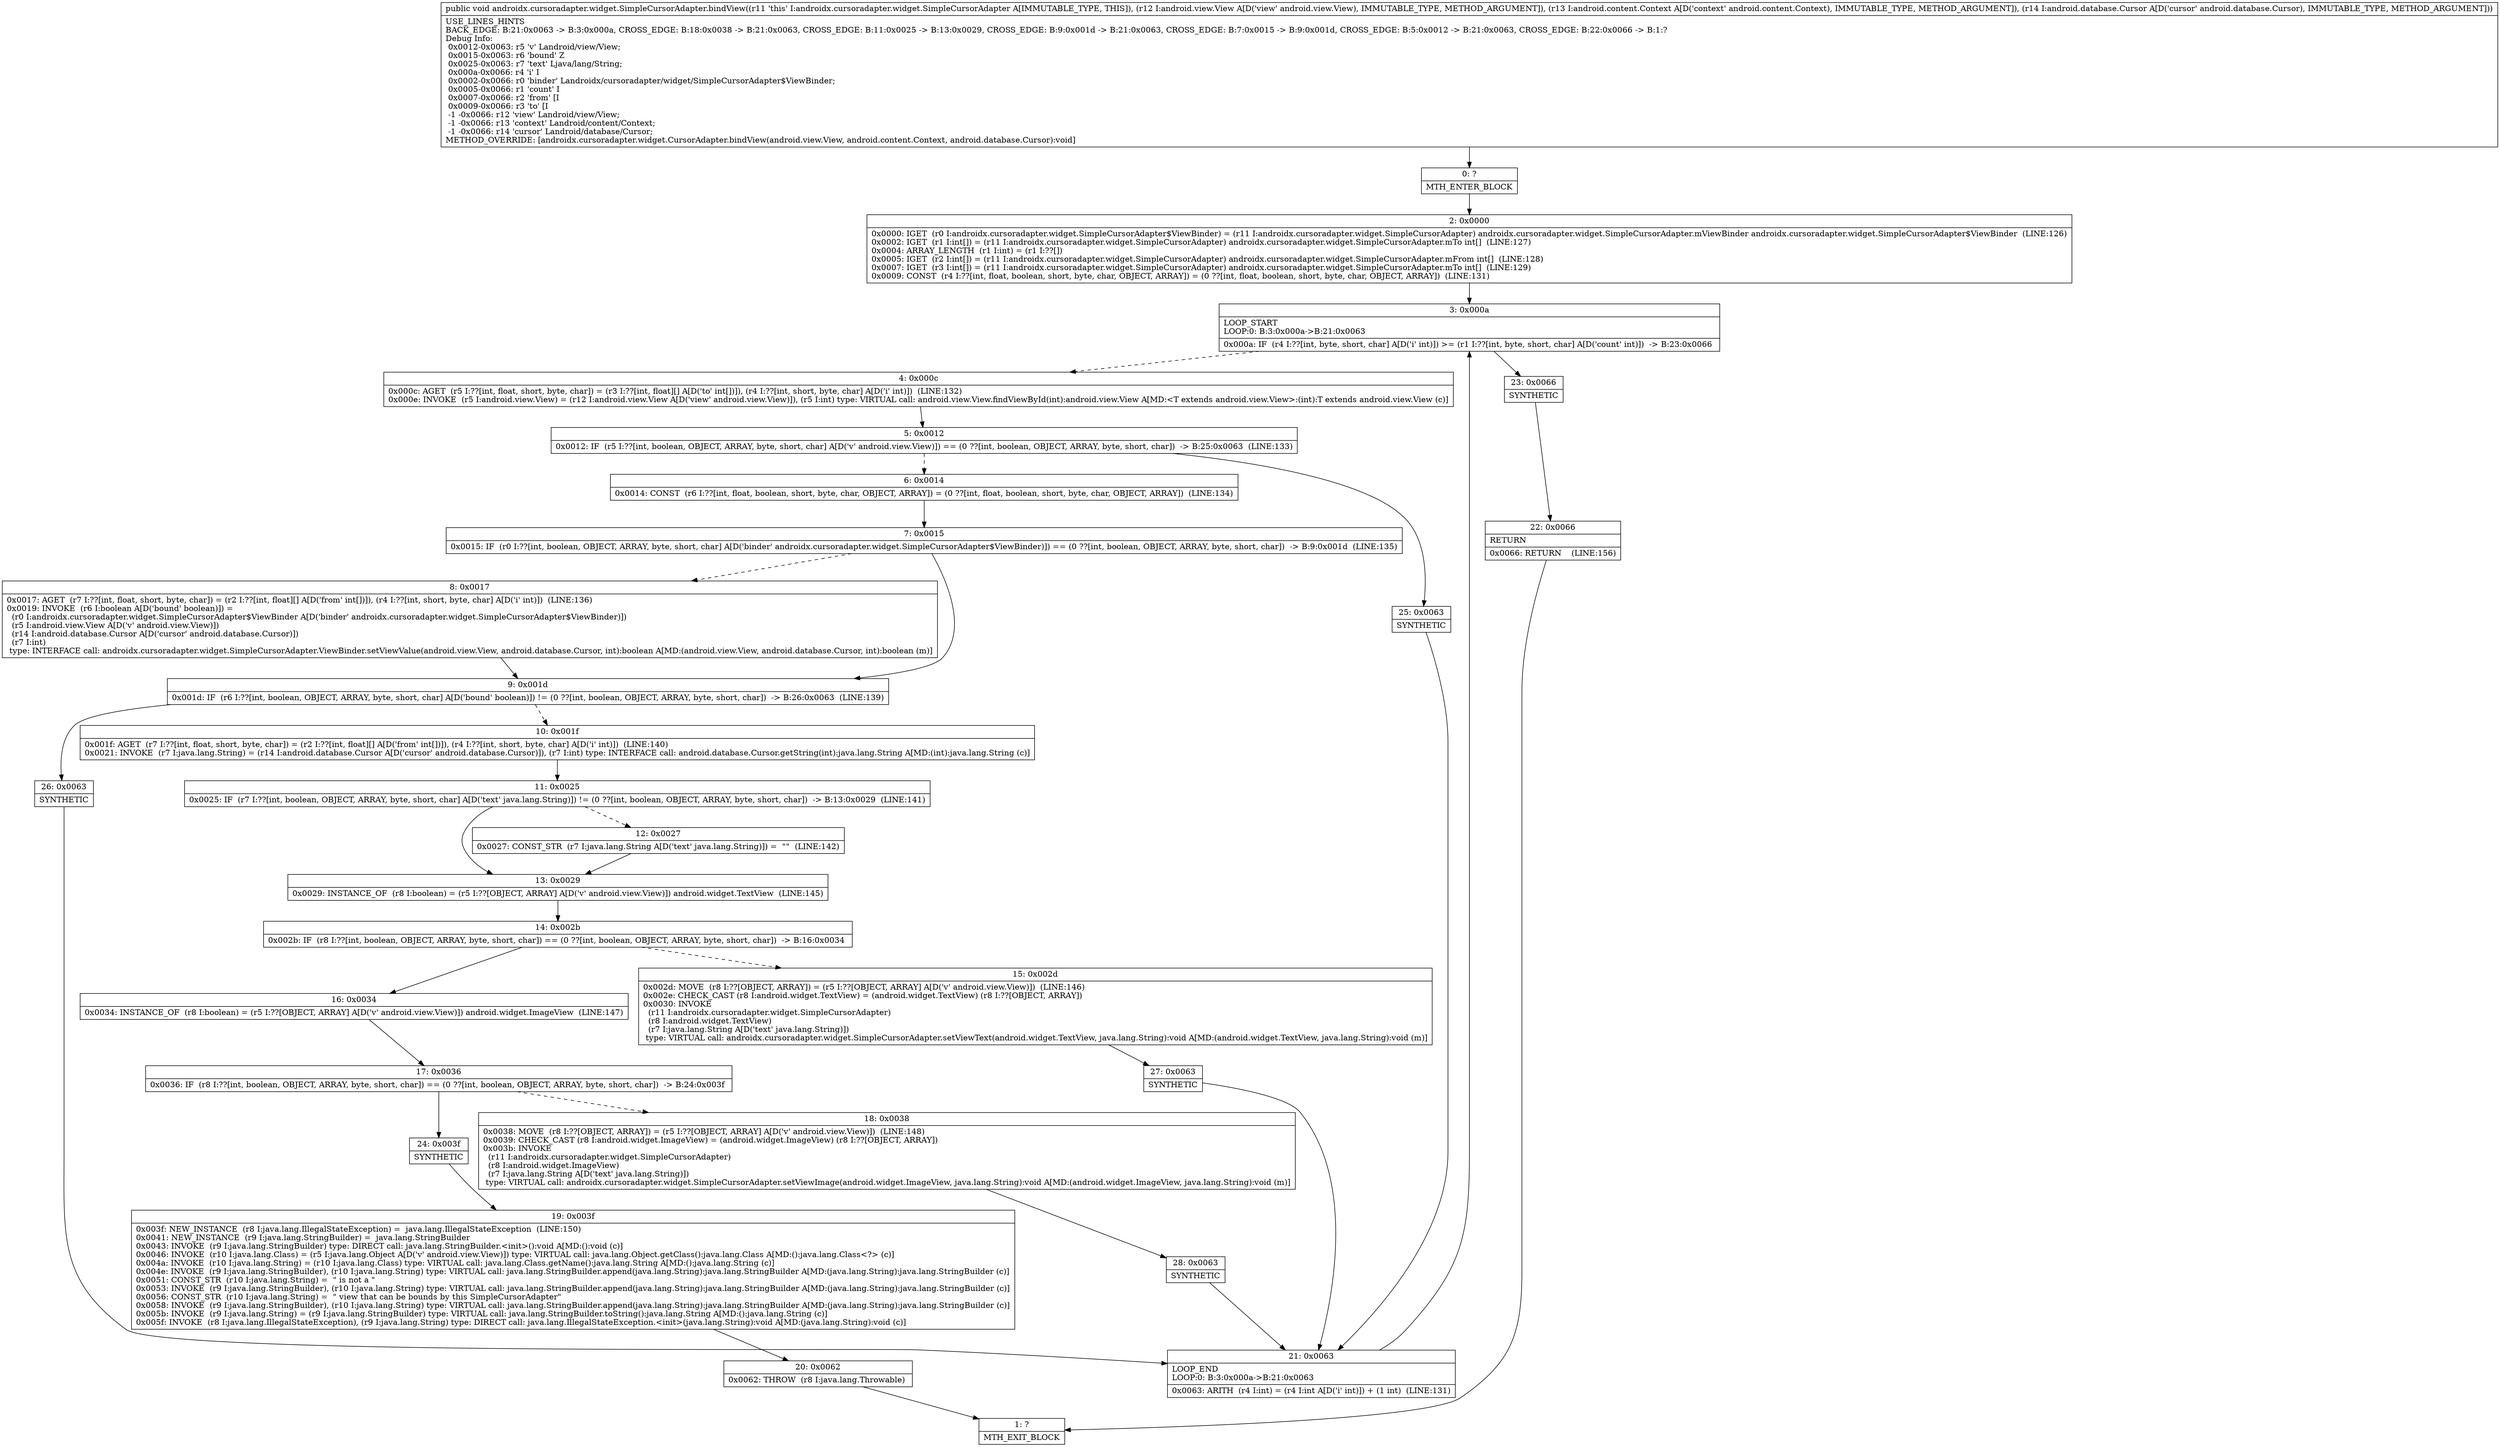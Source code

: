 digraph "CFG forandroidx.cursoradapter.widget.SimpleCursorAdapter.bindView(Landroid\/view\/View;Landroid\/content\/Context;Landroid\/database\/Cursor;)V" {
Node_0 [shape=record,label="{0\:\ ?|MTH_ENTER_BLOCK\l}"];
Node_2 [shape=record,label="{2\:\ 0x0000|0x0000: IGET  (r0 I:androidx.cursoradapter.widget.SimpleCursorAdapter$ViewBinder) = (r11 I:androidx.cursoradapter.widget.SimpleCursorAdapter) androidx.cursoradapter.widget.SimpleCursorAdapter.mViewBinder androidx.cursoradapter.widget.SimpleCursorAdapter$ViewBinder  (LINE:126)\l0x0002: IGET  (r1 I:int[]) = (r11 I:androidx.cursoradapter.widget.SimpleCursorAdapter) androidx.cursoradapter.widget.SimpleCursorAdapter.mTo int[]  (LINE:127)\l0x0004: ARRAY_LENGTH  (r1 I:int) = (r1 I:??[]) \l0x0005: IGET  (r2 I:int[]) = (r11 I:androidx.cursoradapter.widget.SimpleCursorAdapter) androidx.cursoradapter.widget.SimpleCursorAdapter.mFrom int[]  (LINE:128)\l0x0007: IGET  (r3 I:int[]) = (r11 I:androidx.cursoradapter.widget.SimpleCursorAdapter) androidx.cursoradapter.widget.SimpleCursorAdapter.mTo int[]  (LINE:129)\l0x0009: CONST  (r4 I:??[int, float, boolean, short, byte, char, OBJECT, ARRAY]) = (0 ??[int, float, boolean, short, byte, char, OBJECT, ARRAY])  (LINE:131)\l}"];
Node_3 [shape=record,label="{3\:\ 0x000a|LOOP_START\lLOOP:0: B:3:0x000a\-\>B:21:0x0063\l|0x000a: IF  (r4 I:??[int, byte, short, char] A[D('i' int)]) \>= (r1 I:??[int, byte, short, char] A[D('count' int)])  \-\> B:23:0x0066 \l}"];
Node_4 [shape=record,label="{4\:\ 0x000c|0x000c: AGET  (r5 I:??[int, float, short, byte, char]) = (r3 I:??[int, float][] A[D('to' int[])]), (r4 I:??[int, short, byte, char] A[D('i' int)])  (LINE:132)\l0x000e: INVOKE  (r5 I:android.view.View) = (r12 I:android.view.View A[D('view' android.view.View)]), (r5 I:int) type: VIRTUAL call: android.view.View.findViewById(int):android.view.View A[MD:\<T extends android.view.View\>:(int):T extends android.view.View (c)]\l}"];
Node_5 [shape=record,label="{5\:\ 0x0012|0x0012: IF  (r5 I:??[int, boolean, OBJECT, ARRAY, byte, short, char] A[D('v' android.view.View)]) == (0 ??[int, boolean, OBJECT, ARRAY, byte, short, char])  \-\> B:25:0x0063  (LINE:133)\l}"];
Node_6 [shape=record,label="{6\:\ 0x0014|0x0014: CONST  (r6 I:??[int, float, boolean, short, byte, char, OBJECT, ARRAY]) = (0 ??[int, float, boolean, short, byte, char, OBJECT, ARRAY])  (LINE:134)\l}"];
Node_7 [shape=record,label="{7\:\ 0x0015|0x0015: IF  (r0 I:??[int, boolean, OBJECT, ARRAY, byte, short, char] A[D('binder' androidx.cursoradapter.widget.SimpleCursorAdapter$ViewBinder)]) == (0 ??[int, boolean, OBJECT, ARRAY, byte, short, char])  \-\> B:9:0x001d  (LINE:135)\l}"];
Node_8 [shape=record,label="{8\:\ 0x0017|0x0017: AGET  (r7 I:??[int, float, short, byte, char]) = (r2 I:??[int, float][] A[D('from' int[])]), (r4 I:??[int, short, byte, char] A[D('i' int)])  (LINE:136)\l0x0019: INVOKE  (r6 I:boolean A[D('bound' boolean)]) = \l  (r0 I:androidx.cursoradapter.widget.SimpleCursorAdapter$ViewBinder A[D('binder' androidx.cursoradapter.widget.SimpleCursorAdapter$ViewBinder)])\l  (r5 I:android.view.View A[D('v' android.view.View)])\l  (r14 I:android.database.Cursor A[D('cursor' android.database.Cursor)])\l  (r7 I:int)\l type: INTERFACE call: androidx.cursoradapter.widget.SimpleCursorAdapter.ViewBinder.setViewValue(android.view.View, android.database.Cursor, int):boolean A[MD:(android.view.View, android.database.Cursor, int):boolean (m)]\l}"];
Node_9 [shape=record,label="{9\:\ 0x001d|0x001d: IF  (r6 I:??[int, boolean, OBJECT, ARRAY, byte, short, char] A[D('bound' boolean)]) != (0 ??[int, boolean, OBJECT, ARRAY, byte, short, char])  \-\> B:26:0x0063  (LINE:139)\l}"];
Node_10 [shape=record,label="{10\:\ 0x001f|0x001f: AGET  (r7 I:??[int, float, short, byte, char]) = (r2 I:??[int, float][] A[D('from' int[])]), (r4 I:??[int, short, byte, char] A[D('i' int)])  (LINE:140)\l0x0021: INVOKE  (r7 I:java.lang.String) = (r14 I:android.database.Cursor A[D('cursor' android.database.Cursor)]), (r7 I:int) type: INTERFACE call: android.database.Cursor.getString(int):java.lang.String A[MD:(int):java.lang.String (c)]\l}"];
Node_11 [shape=record,label="{11\:\ 0x0025|0x0025: IF  (r7 I:??[int, boolean, OBJECT, ARRAY, byte, short, char] A[D('text' java.lang.String)]) != (0 ??[int, boolean, OBJECT, ARRAY, byte, short, char])  \-\> B:13:0x0029  (LINE:141)\l}"];
Node_12 [shape=record,label="{12\:\ 0x0027|0x0027: CONST_STR  (r7 I:java.lang.String A[D('text' java.lang.String)]) =  \"\"  (LINE:142)\l}"];
Node_13 [shape=record,label="{13\:\ 0x0029|0x0029: INSTANCE_OF  (r8 I:boolean) = (r5 I:??[OBJECT, ARRAY] A[D('v' android.view.View)]) android.widget.TextView  (LINE:145)\l}"];
Node_14 [shape=record,label="{14\:\ 0x002b|0x002b: IF  (r8 I:??[int, boolean, OBJECT, ARRAY, byte, short, char]) == (0 ??[int, boolean, OBJECT, ARRAY, byte, short, char])  \-\> B:16:0x0034 \l}"];
Node_15 [shape=record,label="{15\:\ 0x002d|0x002d: MOVE  (r8 I:??[OBJECT, ARRAY]) = (r5 I:??[OBJECT, ARRAY] A[D('v' android.view.View)])  (LINE:146)\l0x002e: CHECK_CAST (r8 I:android.widget.TextView) = (android.widget.TextView) (r8 I:??[OBJECT, ARRAY]) \l0x0030: INVOKE  \l  (r11 I:androidx.cursoradapter.widget.SimpleCursorAdapter)\l  (r8 I:android.widget.TextView)\l  (r7 I:java.lang.String A[D('text' java.lang.String)])\l type: VIRTUAL call: androidx.cursoradapter.widget.SimpleCursorAdapter.setViewText(android.widget.TextView, java.lang.String):void A[MD:(android.widget.TextView, java.lang.String):void (m)]\l}"];
Node_27 [shape=record,label="{27\:\ 0x0063|SYNTHETIC\l}"];
Node_21 [shape=record,label="{21\:\ 0x0063|LOOP_END\lLOOP:0: B:3:0x000a\-\>B:21:0x0063\l|0x0063: ARITH  (r4 I:int) = (r4 I:int A[D('i' int)]) + (1 int)  (LINE:131)\l}"];
Node_16 [shape=record,label="{16\:\ 0x0034|0x0034: INSTANCE_OF  (r8 I:boolean) = (r5 I:??[OBJECT, ARRAY] A[D('v' android.view.View)]) android.widget.ImageView  (LINE:147)\l}"];
Node_17 [shape=record,label="{17\:\ 0x0036|0x0036: IF  (r8 I:??[int, boolean, OBJECT, ARRAY, byte, short, char]) == (0 ??[int, boolean, OBJECT, ARRAY, byte, short, char])  \-\> B:24:0x003f \l}"];
Node_18 [shape=record,label="{18\:\ 0x0038|0x0038: MOVE  (r8 I:??[OBJECT, ARRAY]) = (r5 I:??[OBJECT, ARRAY] A[D('v' android.view.View)])  (LINE:148)\l0x0039: CHECK_CAST (r8 I:android.widget.ImageView) = (android.widget.ImageView) (r8 I:??[OBJECT, ARRAY]) \l0x003b: INVOKE  \l  (r11 I:androidx.cursoradapter.widget.SimpleCursorAdapter)\l  (r8 I:android.widget.ImageView)\l  (r7 I:java.lang.String A[D('text' java.lang.String)])\l type: VIRTUAL call: androidx.cursoradapter.widget.SimpleCursorAdapter.setViewImage(android.widget.ImageView, java.lang.String):void A[MD:(android.widget.ImageView, java.lang.String):void (m)]\l}"];
Node_28 [shape=record,label="{28\:\ 0x0063|SYNTHETIC\l}"];
Node_24 [shape=record,label="{24\:\ 0x003f|SYNTHETIC\l}"];
Node_19 [shape=record,label="{19\:\ 0x003f|0x003f: NEW_INSTANCE  (r8 I:java.lang.IllegalStateException) =  java.lang.IllegalStateException  (LINE:150)\l0x0041: NEW_INSTANCE  (r9 I:java.lang.StringBuilder) =  java.lang.StringBuilder \l0x0043: INVOKE  (r9 I:java.lang.StringBuilder) type: DIRECT call: java.lang.StringBuilder.\<init\>():void A[MD:():void (c)]\l0x0046: INVOKE  (r10 I:java.lang.Class) = (r5 I:java.lang.Object A[D('v' android.view.View)]) type: VIRTUAL call: java.lang.Object.getClass():java.lang.Class A[MD:():java.lang.Class\<?\> (c)]\l0x004a: INVOKE  (r10 I:java.lang.String) = (r10 I:java.lang.Class) type: VIRTUAL call: java.lang.Class.getName():java.lang.String A[MD:():java.lang.String (c)]\l0x004e: INVOKE  (r9 I:java.lang.StringBuilder), (r10 I:java.lang.String) type: VIRTUAL call: java.lang.StringBuilder.append(java.lang.String):java.lang.StringBuilder A[MD:(java.lang.String):java.lang.StringBuilder (c)]\l0x0051: CONST_STR  (r10 I:java.lang.String) =  \" is not a \" \l0x0053: INVOKE  (r9 I:java.lang.StringBuilder), (r10 I:java.lang.String) type: VIRTUAL call: java.lang.StringBuilder.append(java.lang.String):java.lang.StringBuilder A[MD:(java.lang.String):java.lang.StringBuilder (c)]\l0x0056: CONST_STR  (r10 I:java.lang.String) =  \" view that can be bounds by this SimpleCursorAdapter\" \l0x0058: INVOKE  (r9 I:java.lang.StringBuilder), (r10 I:java.lang.String) type: VIRTUAL call: java.lang.StringBuilder.append(java.lang.String):java.lang.StringBuilder A[MD:(java.lang.String):java.lang.StringBuilder (c)]\l0x005b: INVOKE  (r9 I:java.lang.String) = (r9 I:java.lang.StringBuilder) type: VIRTUAL call: java.lang.StringBuilder.toString():java.lang.String A[MD:():java.lang.String (c)]\l0x005f: INVOKE  (r8 I:java.lang.IllegalStateException), (r9 I:java.lang.String) type: DIRECT call: java.lang.IllegalStateException.\<init\>(java.lang.String):void A[MD:(java.lang.String):void (c)]\l}"];
Node_20 [shape=record,label="{20\:\ 0x0062|0x0062: THROW  (r8 I:java.lang.Throwable) \l}"];
Node_1 [shape=record,label="{1\:\ ?|MTH_EXIT_BLOCK\l}"];
Node_26 [shape=record,label="{26\:\ 0x0063|SYNTHETIC\l}"];
Node_25 [shape=record,label="{25\:\ 0x0063|SYNTHETIC\l}"];
Node_23 [shape=record,label="{23\:\ 0x0066|SYNTHETIC\l}"];
Node_22 [shape=record,label="{22\:\ 0x0066|RETURN\l|0x0066: RETURN    (LINE:156)\l}"];
MethodNode[shape=record,label="{public void androidx.cursoradapter.widget.SimpleCursorAdapter.bindView((r11 'this' I:androidx.cursoradapter.widget.SimpleCursorAdapter A[IMMUTABLE_TYPE, THIS]), (r12 I:android.view.View A[D('view' android.view.View), IMMUTABLE_TYPE, METHOD_ARGUMENT]), (r13 I:android.content.Context A[D('context' android.content.Context), IMMUTABLE_TYPE, METHOD_ARGUMENT]), (r14 I:android.database.Cursor A[D('cursor' android.database.Cursor), IMMUTABLE_TYPE, METHOD_ARGUMENT]))  | USE_LINES_HINTS\lBACK_EDGE: B:21:0x0063 \-\> B:3:0x000a, CROSS_EDGE: B:18:0x0038 \-\> B:21:0x0063, CROSS_EDGE: B:11:0x0025 \-\> B:13:0x0029, CROSS_EDGE: B:9:0x001d \-\> B:21:0x0063, CROSS_EDGE: B:7:0x0015 \-\> B:9:0x001d, CROSS_EDGE: B:5:0x0012 \-\> B:21:0x0063, CROSS_EDGE: B:22:0x0066 \-\> B:1:?\lDebug Info:\l  0x0012\-0x0063: r5 'v' Landroid\/view\/View;\l  0x0015\-0x0063: r6 'bound' Z\l  0x0025\-0x0063: r7 'text' Ljava\/lang\/String;\l  0x000a\-0x0066: r4 'i' I\l  0x0002\-0x0066: r0 'binder' Landroidx\/cursoradapter\/widget\/SimpleCursorAdapter$ViewBinder;\l  0x0005\-0x0066: r1 'count' I\l  0x0007\-0x0066: r2 'from' [I\l  0x0009\-0x0066: r3 'to' [I\l  \-1 \-0x0066: r12 'view' Landroid\/view\/View;\l  \-1 \-0x0066: r13 'context' Landroid\/content\/Context;\l  \-1 \-0x0066: r14 'cursor' Landroid\/database\/Cursor;\lMETHOD_OVERRIDE: [androidx.cursoradapter.widget.CursorAdapter.bindView(android.view.View, android.content.Context, android.database.Cursor):void]\l}"];
MethodNode -> Node_0;Node_0 -> Node_2;
Node_2 -> Node_3;
Node_3 -> Node_4[style=dashed];
Node_3 -> Node_23;
Node_4 -> Node_5;
Node_5 -> Node_6[style=dashed];
Node_5 -> Node_25;
Node_6 -> Node_7;
Node_7 -> Node_8[style=dashed];
Node_7 -> Node_9;
Node_8 -> Node_9;
Node_9 -> Node_10[style=dashed];
Node_9 -> Node_26;
Node_10 -> Node_11;
Node_11 -> Node_12[style=dashed];
Node_11 -> Node_13;
Node_12 -> Node_13;
Node_13 -> Node_14;
Node_14 -> Node_15[style=dashed];
Node_14 -> Node_16;
Node_15 -> Node_27;
Node_27 -> Node_21;
Node_21 -> Node_3;
Node_16 -> Node_17;
Node_17 -> Node_18[style=dashed];
Node_17 -> Node_24;
Node_18 -> Node_28;
Node_28 -> Node_21;
Node_24 -> Node_19;
Node_19 -> Node_20;
Node_20 -> Node_1;
Node_26 -> Node_21;
Node_25 -> Node_21;
Node_23 -> Node_22;
Node_22 -> Node_1;
}

